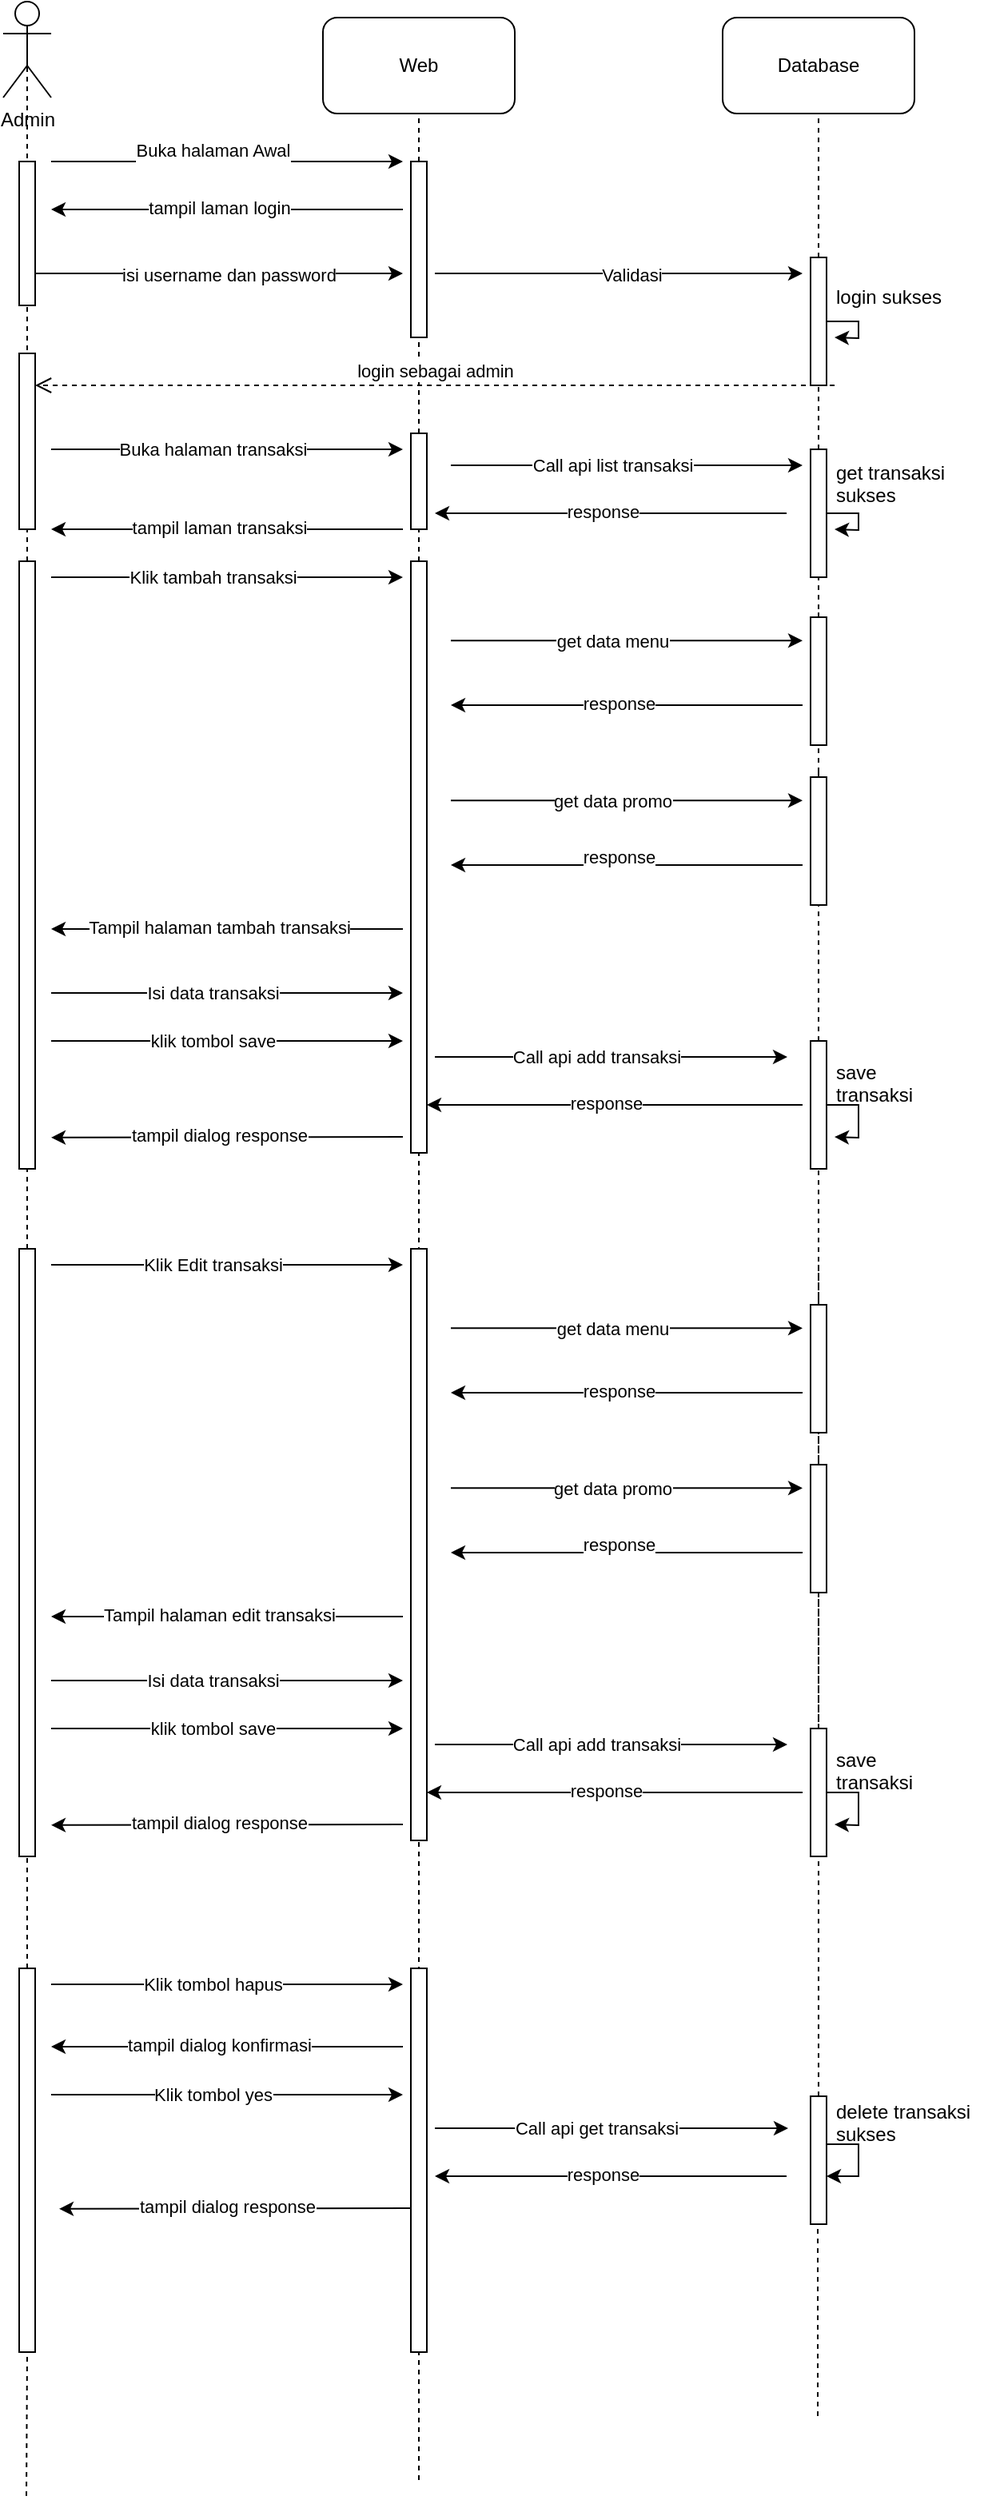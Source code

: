 <mxfile version="24.6.4" type="github">
  <diagram name="Page-1" id="vzhOR2eHgaGLr1CNi9pj">
    <mxGraphModel dx="2074" dy="1134" grid="1" gridSize="10" guides="1" tooltips="1" connect="1" arrows="1" fold="1" page="1" pageScale="1" pageWidth="850" pageHeight="1100" math="0" shadow="0">
      <root>
        <mxCell id="0" />
        <mxCell id="1" parent="0" />
        <mxCell id="qMm-3vZ8i6C3AjNv5jlR-77" value="&lt;div&gt;Admin&lt;/div&gt;&lt;div&gt;&lt;br&gt;&lt;/div&gt;" style="shape=umlActor;verticalLabelPosition=bottom;verticalAlign=top;html=1;outlineConnect=0;" parent="1" vertex="1">
          <mxGeometry x="70" width="30" height="60" as="geometry" />
        </mxCell>
        <mxCell id="qMm-3vZ8i6C3AjNv5jlR-78" value="" style="endArrow=none;dashed=1;html=1;rounded=0;entryX=0.5;entryY=0.5;entryDx=0;entryDy=0;entryPerimeter=0;" parent="1" source="qMm-3vZ8i6C3AjNv5jlR-120" target="qMm-3vZ8i6C3AjNv5jlR-77" edge="1">
          <mxGeometry width="50" height="50" relative="1" as="geometry">
            <mxPoint x="85" y="580" as="sourcePoint" />
            <mxPoint x="320" y="80" as="targetPoint" />
          </mxGeometry>
        </mxCell>
        <mxCell id="qMm-3vZ8i6C3AjNv5jlR-79" value="" style="rounded=0;whiteSpace=wrap;html=1;" parent="1" vertex="1">
          <mxGeometry x="80" y="100" width="10" height="90" as="geometry" />
        </mxCell>
        <mxCell id="qMm-3vZ8i6C3AjNv5jlR-80" value="" style="endArrow=classic;html=1;rounded=0;" parent="1" edge="1">
          <mxGeometry width="50" height="50" relative="1" as="geometry">
            <mxPoint x="100" y="100" as="sourcePoint" />
            <mxPoint x="320" y="100" as="targetPoint" />
          </mxGeometry>
        </mxCell>
        <mxCell id="qMm-3vZ8i6C3AjNv5jlR-81" value="&lt;div&gt;Buka halaman Awal&lt;/div&gt;&lt;div&gt;&lt;br&gt;&lt;/div&gt;" style="edgeLabel;html=1;align=center;verticalAlign=middle;resizable=0;points=[];" parent="qMm-3vZ8i6C3AjNv5jlR-80" connectable="0" vertex="1">
          <mxGeometry x="-0.305" relative="1" as="geometry">
            <mxPoint x="24" as="offset" />
          </mxGeometry>
        </mxCell>
        <mxCell id="qMm-3vZ8i6C3AjNv5jlR-82" value="Web" style="rounded=1;whiteSpace=wrap;html=1;" parent="1" vertex="1">
          <mxGeometry x="270" y="10" width="120" height="60" as="geometry" />
        </mxCell>
        <mxCell id="qMm-3vZ8i6C3AjNv5jlR-83" value="" style="endArrow=none;dashed=1;html=1;rounded=0;entryX=0.5;entryY=1;entryDx=0;entryDy=0;" parent="1" source="qMm-3vZ8i6C3AjNv5jlR-85" target="qMm-3vZ8i6C3AjNv5jlR-82" edge="1">
          <mxGeometry width="50" height="50" relative="1" as="geometry">
            <mxPoint x="330" y="330" as="sourcePoint" />
            <mxPoint x="340" y="90" as="targetPoint" />
          </mxGeometry>
        </mxCell>
        <mxCell id="qMm-3vZ8i6C3AjNv5jlR-84" value="" style="endArrow=none;dashed=1;html=1;rounded=0;entryX=0.5;entryY=1;entryDx=0;entryDy=0;" parent="1" source="qMm-3vZ8i6C3AjNv5jlR-100" target="qMm-3vZ8i6C3AjNv5jlR-85" edge="1">
          <mxGeometry width="50" height="50" relative="1" as="geometry">
            <mxPoint x="330" y="440" as="sourcePoint" />
            <mxPoint x="330" y="70" as="targetPoint" />
          </mxGeometry>
        </mxCell>
        <mxCell id="qMm-3vZ8i6C3AjNv5jlR-85" value="" style="rounded=0;whiteSpace=wrap;html=1;" parent="1" vertex="1">
          <mxGeometry x="325" y="100" width="10" height="110" as="geometry" />
        </mxCell>
        <mxCell id="qMm-3vZ8i6C3AjNv5jlR-86" value="Database" style="rounded=1;whiteSpace=wrap;html=1;" parent="1" vertex="1">
          <mxGeometry x="520" y="10" width="120" height="60" as="geometry" />
        </mxCell>
        <mxCell id="qMm-3vZ8i6C3AjNv5jlR-87" value="" style="endArrow=none;dashed=1;html=1;rounded=0;entryX=0.5;entryY=1;entryDx=0;entryDy=0;" parent="1" source="qMm-3vZ8i6C3AjNv5jlR-89" target="qMm-3vZ8i6C3AjNv5jlR-86" edge="1">
          <mxGeometry width="50" height="50" relative="1" as="geometry">
            <mxPoint x="580" y="390" as="sourcePoint" />
            <mxPoint x="440" y="160" as="targetPoint" />
          </mxGeometry>
        </mxCell>
        <mxCell id="qMm-3vZ8i6C3AjNv5jlR-88" style="edgeStyle=orthogonalEdgeStyle;rounded=0;orthogonalLoop=1;jettySize=auto;html=1;" parent="1" source="qMm-3vZ8i6C3AjNv5jlR-89" edge="1">
          <mxGeometry relative="1" as="geometry">
            <mxPoint x="590" y="210" as="targetPoint" />
          </mxGeometry>
        </mxCell>
        <mxCell id="qMm-3vZ8i6C3AjNv5jlR-89" value="" style="rounded=0;whiteSpace=wrap;html=1;" parent="1" vertex="1">
          <mxGeometry x="575" y="160" width="10" height="80" as="geometry" />
        </mxCell>
        <mxCell id="qMm-3vZ8i6C3AjNv5jlR-90" value="" style="endArrow=classic;html=1;rounded=0;" parent="1" edge="1">
          <mxGeometry width="50" height="50" relative="1" as="geometry">
            <mxPoint x="90" y="170" as="sourcePoint" />
            <mxPoint x="320" y="170" as="targetPoint" />
          </mxGeometry>
        </mxCell>
        <mxCell id="qMm-3vZ8i6C3AjNv5jlR-91" value="isi username dan password" style="edgeLabel;html=1;align=center;verticalAlign=middle;resizable=0;points=[];" parent="qMm-3vZ8i6C3AjNv5jlR-90" connectable="0" vertex="1">
          <mxGeometry x="0.049" y="-1" relative="1" as="geometry">
            <mxPoint as="offset" />
          </mxGeometry>
        </mxCell>
        <mxCell id="qMm-3vZ8i6C3AjNv5jlR-92" value="" style="rounded=0;whiteSpace=wrap;html=1;" parent="1" vertex="1">
          <mxGeometry x="80" y="220" width="10" height="110" as="geometry" />
        </mxCell>
        <mxCell id="qMm-3vZ8i6C3AjNv5jlR-93" value="" style="endArrow=classic;html=1;rounded=0;" parent="1" edge="1">
          <mxGeometry width="50" height="50" relative="1" as="geometry">
            <mxPoint x="320" y="130" as="sourcePoint" />
            <mxPoint x="100" y="130" as="targetPoint" />
          </mxGeometry>
        </mxCell>
        <mxCell id="qMm-3vZ8i6C3AjNv5jlR-94" value="&lt;div&gt;tampil laman login&lt;/div&gt;" style="edgeLabel;html=1;align=center;verticalAlign=middle;resizable=0;points=[];" parent="qMm-3vZ8i6C3AjNv5jlR-93" connectable="0" vertex="1">
          <mxGeometry x="0.049" y="-1" relative="1" as="geometry">
            <mxPoint as="offset" />
          </mxGeometry>
        </mxCell>
        <mxCell id="qMm-3vZ8i6C3AjNv5jlR-95" value="" style="endArrow=classic;html=1;rounded=0;" parent="1" edge="1">
          <mxGeometry width="50" height="50" relative="1" as="geometry">
            <mxPoint x="340" y="170" as="sourcePoint" />
            <mxPoint x="570" y="170" as="targetPoint" />
          </mxGeometry>
        </mxCell>
        <mxCell id="qMm-3vZ8i6C3AjNv5jlR-96" value="&lt;div&gt;Validasi&lt;/div&gt;" style="edgeLabel;html=1;align=center;verticalAlign=middle;resizable=0;points=[];" parent="qMm-3vZ8i6C3AjNv5jlR-95" connectable="0" vertex="1">
          <mxGeometry x="-0.372" y="-1" relative="1" as="geometry">
            <mxPoint x="51" as="offset" />
          </mxGeometry>
        </mxCell>
        <mxCell id="qMm-3vZ8i6C3AjNv5jlR-97" value="" style="endArrow=none;dashed=1;html=1;rounded=0;entryX=0.5;entryY=1;entryDx=0;entryDy=0;" parent="1" source="qMm-3vZ8i6C3AjNv5jlR-129" target="qMm-3vZ8i6C3AjNv5jlR-89" edge="1">
          <mxGeometry width="50" height="50" relative="1" as="geometry">
            <mxPoint x="580" y="580" as="sourcePoint" />
            <mxPoint x="320" y="190" as="targetPoint" />
          </mxGeometry>
        </mxCell>
        <mxCell id="qMm-3vZ8i6C3AjNv5jlR-98" value="login sukses" style="text;strokeColor=none;fillColor=none;align=left;verticalAlign=middle;spacingLeft=4;spacingRight=4;overflow=hidden;points=[[0,0.5],[1,0.5]];portConstraint=eastwest;rotatable=0;whiteSpace=wrap;html=1;" parent="1" vertex="1">
          <mxGeometry x="585" y="170" width="80" height="30" as="geometry" />
        </mxCell>
        <mxCell id="qMm-3vZ8i6C3AjNv5jlR-99" value="" style="endArrow=none;dashed=1;html=1;rounded=0;entryX=0.5;entryY=1;entryDx=0;entryDy=0;" parent="1" source="qMm-3vZ8i6C3AjNv5jlR-109" target="qMm-3vZ8i6C3AjNv5jlR-100" edge="1">
          <mxGeometry width="50" height="50" relative="1" as="geometry">
            <mxPoint x="330" y="440" as="sourcePoint" />
            <mxPoint x="330" y="180" as="targetPoint" />
          </mxGeometry>
        </mxCell>
        <mxCell id="qMm-3vZ8i6C3AjNv5jlR-100" value="" style="rounded=0;whiteSpace=wrap;html=1;" parent="1" vertex="1">
          <mxGeometry x="325" y="270" width="10" height="60" as="geometry" />
        </mxCell>
        <mxCell id="qMm-3vZ8i6C3AjNv5jlR-101" value="&lt;div&gt;login sebagai admin&lt;/div&gt;" style="html=1;verticalAlign=bottom;endArrow=open;dashed=1;endSize=8;curved=0;rounded=0;entryX=1;entryY=0;entryDx=0;entryDy=0;" parent="1" edge="1">
          <mxGeometry relative="1" as="geometry">
            <mxPoint x="590" y="240" as="sourcePoint" />
            <mxPoint x="90" y="240" as="targetPoint" />
          </mxGeometry>
        </mxCell>
        <mxCell id="qMm-3vZ8i6C3AjNv5jlR-102" value="" style="endArrow=classic;html=1;rounded=0;" parent="1" edge="1">
          <mxGeometry width="50" height="50" relative="1" as="geometry">
            <mxPoint x="100" y="280" as="sourcePoint" />
            <mxPoint x="320" y="280" as="targetPoint" />
          </mxGeometry>
        </mxCell>
        <mxCell id="qMm-3vZ8i6C3AjNv5jlR-103" value="&lt;div&gt;Buka halaman transaksi&lt;br&gt;&lt;/div&gt;" style="edgeLabel;html=1;align=center;verticalAlign=middle;resizable=0;points=[];" parent="qMm-3vZ8i6C3AjNv5jlR-102" connectable="0" vertex="1">
          <mxGeometry x="-0.305" relative="1" as="geometry">
            <mxPoint x="24" as="offset" />
          </mxGeometry>
        </mxCell>
        <mxCell id="qMm-3vZ8i6C3AjNv5jlR-104" value="" style="endArrow=classic;html=1;rounded=0;" parent="1" edge="1">
          <mxGeometry width="50" height="50" relative="1" as="geometry">
            <mxPoint x="320" y="330" as="sourcePoint" />
            <mxPoint x="100" y="330" as="targetPoint" />
          </mxGeometry>
        </mxCell>
        <mxCell id="qMm-3vZ8i6C3AjNv5jlR-105" value="&lt;div&gt;tampil laman transaksi&lt;/div&gt;" style="edgeLabel;html=1;align=center;verticalAlign=middle;resizable=0;points=[];" parent="qMm-3vZ8i6C3AjNv5jlR-104" connectable="0" vertex="1">
          <mxGeometry x="0.049" y="-1" relative="1" as="geometry">
            <mxPoint as="offset" />
          </mxGeometry>
        </mxCell>
        <mxCell id="qMm-3vZ8i6C3AjNv5jlR-106" value="" style="endArrow=classic;html=1;rounded=0;" parent="1" edge="1">
          <mxGeometry width="50" height="50" relative="1" as="geometry">
            <mxPoint x="100" y="360" as="sourcePoint" />
            <mxPoint x="320" y="360" as="targetPoint" />
          </mxGeometry>
        </mxCell>
        <mxCell id="qMm-3vZ8i6C3AjNv5jlR-107" value="Klik tambah transaksi" style="edgeLabel;html=1;align=center;verticalAlign=middle;resizable=0;points=[];" parent="qMm-3vZ8i6C3AjNv5jlR-106" connectable="0" vertex="1">
          <mxGeometry x="-0.305" relative="1" as="geometry">
            <mxPoint x="24" as="offset" />
          </mxGeometry>
        </mxCell>
        <mxCell id="qMm-3vZ8i6C3AjNv5jlR-108" value="" style="endArrow=none;dashed=1;html=1;rounded=0;entryX=0.5;entryY=1;entryDx=0;entryDy=0;" parent="1" edge="1">
          <mxGeometry width="50" height="50" relative="1" as="geometry">
            <mxPoint x="330" y="1550" as="sourcePoint" />
            <mxPoint x="330" y="710" as="targetPoint" />
          </mxGeometry>
        </mxCell>
        <mxCell id="qMm-3vZ8i6C3AjNv5jlR-109" value="" style="rounded=0;whiteSpace=wrap;html=1;" parent="1" vertex="1">
          <mxGeometry x="325" y="350" width="10" height="370" as="geometry" />
        </mxCell>
        <mxCell id="qMm-3vZ8i6C3AjNv5jlR-110" value="" style="endArrow=classic;html=1;rounded=0;" parent="1" edge="1">
          <mxGeometry width="50" height="50" relative="1" as="geometry">
            <mxPoint x="320" y="580" as="sourcePoint" />
            <mxPoint x="100" y="580" as="targetPoint" />
          </mxGeometry>
        </mxCell>
        <mxCell id="qMm-3vZ8i6C3AjNv5jlR-111" value="Tampil halaman tambah transaksi" style="edgeLabel;html=1;align=center;verticalAlign=middle;resizable=0;points=[];" parent="qMm-3vZ8i6C3AjNv5jlR-110" connectable="0" vertex="1">
          <mxGeometry x="0.049" y="-1" relative="1" as="geometry">
            <mxPoint as="offset" />
          </mxGeometry>
        </mxCell>
        <mxCell id="qMm-3vZ8i6C3AjNv5jlR-112" value="" style="endArrow=classic;html=1;rounded=0;" parent="1" edge="1">
          <mxGeometry width="50" height="50" relative="1" as="geometry">
            <mxPoint x="100" y="620" as="sourcePoint" />
            <mxPoint x="320" y="620" as="targetPoint" />
          </mxGeometry>
        </mxCell>
        <mxCell id="qMm-3vZ8i6C3AjNv5jlR-113" value="&lt;div&gt;Isi data transaksi&lt;/div&gt;" style="edgeLabel;html=1;align=center;verticalAlign=middle;resizable=0;points=[];" parent="qMm-3vZ8i6C3AjNv5jlR-112" connectable="0" vertex="1">
          <mxGeometry x="-0.305" relative="1" as="geometry">
            <mxPoint x="24" as="offset" />
          </mxGeometry>
        </mxCell>
        <mxCell id="qMm-3vZ8i6C3AjNv5jlR-114" value="" style="endArrow=classic;html=1;rounded=0;" parent="1" edge="1">
          <mxGeometry width="50" height="50" relative="1" as="geometry">
            <mxPoint x="100" y="650" as="sourcePoint" />
            <mxPoint x="320" y="650" as="targetPoint" />
          </mxGeometry>
        </mxCell>
        <mxCell id="qMm-3vZ8i6C3AjNv5jlR-115" value="&lt;div&gt;klik tombol save&lt;/div&gt;" style="edgeLabel;html=1;align=center;verticalAlign=middle;resizable=0;points=[];" parent="qMm-3vZ8i6C3AjNv5jlR-114" connectable="0" vertex="1">
          <mxGeometry x="-0.305" relative="1" as="geometry">
            <mxPoint x="24" as="offset" />
          </mxGeometry>
        </mxCell>
        <mxCell id="qMm-3vZ8i6C3AjNv5jlR-116" value="" style="endArrow=none;dashed=1;html=1;rounded=0;entryX=0.5;entryY=1;entryDx=0;entryDy=0;" parent="1" source="qMm-3vZ8i6C3AjNv5jlR-147" target="qMm-3vZ8i6C3AjNv5jlR-118" edge="1">
          <mxGeometry width="50" height="50" relative="1" as="geometry">
            <mxPoint x="580" y="970" as="sourcePoint" />
            <mxPoint x="580" y="420" as="targetPoint" />
          </mxGeometry>
        </mxCell>
        <mxCell id="qMm-3vZ8i6C3AjNv5jlR-117" style="edgeStyle=orthogonalEdgeStyle;rounded=0;orthogonalLoop=1;jettySize=auto;html=1;" parent="1" source="qMm-3vZ8i6C3AjNv5jlR-118" edge="1">
          <mxGeometry relative="1" as="geometry">
            <mxPoint x="590" y="710" as="targetPoint" />
          </mxGeometry>
        </mxCell>
        <mxCell id="qMm-3vZ8i6C3AjNv5jlR-118" value="" style="rounded=0;whiteSpace=wrap;html=1;" parent="1" vertex="1">
          <mxGeometry x="575" y="650" width="10" height="80" as="geometry" />
        </mxCell>
        <mxCell id="qMm-3vZ8i6C3AjNv5jlR-119" value="" style="endArrow=none;dashed=1;html=1;rounded=0;entryX=0.5;entryY=0.5;entryDx=0;entryDy=0;entryPerimeter=0;" parent="1" source="qMm-3vZ8i6C3AjNv5jlR-133" edge="1">
          <mxGeometry width="50" height="50" relative="1" as="geometry">
            <mxPoint x="85" y="920" as="sourcePoint" />
            <mxPoint x="85" y="600" as="targetPoint" />
          </mxGeometry>
        </mxCell>
        <mxCell id="qMm-3vZ8i6C3AjNv5jlR-120" value="" style="rounded=0;whiteSpace=wrap;html=1;" parent="1" vertex="1">
          <mxGeometry x="80" y="350" width="10" height="380" as="geometry" />
        </mxCell>
        <mxCell id="qMm-3vZ8i6C3AjNv5jlR-121" value="" style="endArrow=classic;html=1;rounded=0;entryX=-0.45;entryY=0.125;entryDx=0;entryDy=0;entryPerimeter=0;" parent="1" edge="1">
          <mxGeometry width="50" height="50" relative="1" as="geometry">
            <mxPoint x="340" y="660" as="sourcePoint" />
            <mxPoint x="560.5" y="660" as="targetPoint" />
          </mxGeometry>
        </mxCell>
        <mxCell id="qMm-3vZ8i6C3AjNv5jlR-122" value="&lt;div&gt;Call api add transaksi&lt;/div&gt;" style="edgeLabel;html=1;align=center;verticalAlign=middle;resizable=0;points=[];" parent="qMm-3vZ8i6C3AjNv5jlR-121" connectable="0" vertex="1">
          <mxGeometry x="-0.305" relative="1" as="geometry">
            <mxPoint x="24" as="offset" />
          </mxGeometry>
        </mxCell>
        <mxCell id="qMm-3vZ8i6C3AjNv5jlR-123" value="" style="endArrow=classic;html=1;rounded=0;exitX=0;exitY=0.5;exitDx=0;exitDy=0;" parent="1" edge="1">
          <mxGeometry width="50" height="50" relative="1" as="geometry">
            <mxPoint x="570" y="690" as="sourcePoint" />
            <mxPoint x="335" y="690" as="targetPoint" />
          </mxGeometry>
        </mxCell>
        <mxCell id="qMm-3vZ8i6C3AjNv5jlR-124" value="response" style="edgeLabel;html=1;align=center;verticalAlign=middle;resizable=0;points=[];" parent="qMm-3vZ8i6C3AjNv5jlR-123" connectable="0" vertex="1">
          <mxGeometry x="0.049" y="-1" relative="1" as="geometry">
            <mxPoint as="offset" />
          </mxGeometry>
        </mxCell>
        <mxCell id="qMm-3vZ8i6C3AjNv5jlR-125" value="" style="endArrow=classic;html=1;rounded=0;" parent="1" edge="1">
          <mxGeometry width="50" height="50" relative="1" as="geometry">
            <mxPoint x="320" y="710" as="sourcePoint" />
            <mxPoint x="100" y="710.42" as="targetPoint" />
          </mxGeometry>
        </mxCell>
        <mxCell id="qMm-3vZ8i6C3AjNv5jlR-126" value="tampil dialog response" style="edgeLabel;html=1;align=center;verticalAlign=middle;resizable=0;points=[];" parent="qMm-3vZ8i6C3AjNv5jlR-125" connectable="0" vertex="1">
          <mxGeometry x="0.049" y="-1" relative="1" as="geometry">
            <mxPoint as="offset" />
          </mxGeometry>
        </mxCell>
        <mxCell id="qMm-3vZ8i6C3AjNv5jlR-127" value="" style="endArrow=none;dashed=1;html=1;rounded=0;entryX=0.5;entryY=1;entryDx=0;entryDy=0;" parent="1" source="qMm-3vZ8i6C3AjNv5jlR-167" edge="1">
          <mxGeometry width="50" height="50" relative="1" as="geometry">
            <mxPoint x="580" y="480" as="sourcePoint" />
            <mxPoint x="580" y="380" as="targetPoint" />
          </mxGeometry>
        </mxCell>
        <mxCell id="qMm-3vZ8i6C3AjNv5jlR-128" style="edgeStyle=orthogonalEdgeStyle;rounded=0;orthogonalLoop=1;jettySize=auto;html=1;" parent="1" source="qMm-3vZ8i6C3AjNv5jlR-129" edge="1">
          <mxGeometry relative="1" as="geometry">
            <mxPoint x="590" y="330" as="targetPoint" />
          </mxGeometry>
        </mxCell>
        <mxCell id="qMm-3vZ8i6C3AjNv5jlR-129" value="" style="rounded=0;whiteSpace=wrap;html=1;" parent="1" vertex="1">
          <mxGeometry x="575" y="280" width="10" height="80" as="geometry" />
        </mxCell>
        <mxCell id="qMm-3vZ8i6C3AjNv5jlR-130" value="" style="endArrow=classic;html=1;rounded=0;" parent="1" edge="1">
          <mxGeometry width="50" height="50" relative="1" as="geometry">
            <mxPoint x="350" y="290" as="sourcePoint" />
            <mxPoint x="570" y="290" as="targetPoint" />
          </mxGeometry>
        </mxCell>
        <mxCell id="qMm-3vZ8i6C3AjNv5jlR-131" value="Call api list transaksi" style="edgeLabel;html=1;align=center;verticalAlign=middle;resizable=0;points=[];" parent="qMm-3vZ8i6C3AjNv5jlR-130" connectable="0" vertex="1">
          <mxGeometry x="-0.305" relative="1" as="geometry">
            <mxPoint x="24" as="offset" />
          </mxGeometry>
        </mxCell>
        <mxCell id="qMm-3vZ8i6C3AjNv5jlR-133" value="" style="rounded=0;whiteSpace=wrap;html=1;" parent="1" vertex="1">
          <mxGeometry x="80" y="1230" width="10" height="240" as="geometry" />
        </mxCell>
        <mxCell id="qMm-3vZ8i6C3AjNv5jlR-135" value="" style="rounded=0;whiteSpace=wrap;html=1;" parent="1" vertex="1">
          <mxGeometry x="325" y="1230" width="10" height="240" as="geometry" />
        </mxCell>
        <mxCell id="qMm-3vZ8i6C3AjNv5jlR-136" value="" style="endArrow=classic;html=1;rounded=0;" parent="1" edge="1">
          <mxGeometry width="50" height="50" relative="1" as="geometry">
            <mxPoint x="100" y="1240" as="sourcePoint" />
            <mxPoint x="320" y="1240" as="targetPoint" />
          </mxGeometry>
        </mxCell>
        <mxCell id="qMm-3vZ8i6C3AjNv5jlR-137" value="&lt;div&gt;Klik tombol hapus&lt;br&gt;&lt;/div&gt;" style="edgeLabel;html=1;align=center;verticalAlign=middle;resizable=0;points=[];" parent="qMm-3vZ8i6C3AjNv5jlR-136" connectable="0" vertex="1">
          <mxGeometry x="-0.305" relative="1" as="geometry">
            <mxPoint x="24" as="offset" />
          </mxGeometry>
        </mxCell>
        <mxCell id="qMm-3vZ8i6C3AjNv5jlR-138" value="" style="endArrow=classic;html=1;rounded=0;" parent="1" edge="1">
          <mxGeometry width="50" height="50" relative="1" as="geometry">
            <mxPoint x="560" y="320" as="sourcePoint" />
            <mxPoint x="340" y="320" as="targetPoint" />
          </mxGeometry>
        </mxCell>
        <mxCell id="qMm-3vZ8i6C3AjNv5jlR-139" value="response" style="edgeLabel;html=1;align=center;verticalAlign=middle;resizable=0;points=[];" parent="qMm-3vZ8i6C3AjNv5jlR-138" connectable="0" vertex="1">
          <mxGeometry x="0.049" y="-1" relative="1" as="geometry">
            <mxPoint as="offset" />
          </mxGeometry>
        </mxCell>
        <mxCell id="qMm-3vZ8i6C3AjNv5jlR-142" value="" style="endArrow=classic;html=1;rounded=0;entryX=-0.45;entryY=0.125;entryDx=0;entryDy=0;entryPerimeter=0;" parent="1" edge="1">
          <mxGeometry width="50" height="50" relative="1" as="geometry">
            <mxPoint x="340" y="1330" as="sourcePoint" />
            <mxPoint x="561" y="1330" as="targetPoint" />
          </mxGeometry>
        </mxCell>
        <mxCell id="qMm-3vZ8i6C3AjNv5jlR-143" value="Call api get transaksi" style="edgeLabel;html=1;align=center;verticalAlign=middle;resizable=0;points=[];" parent="qMm-3vZ8i6C3AjNv5jlR-142" connectable="0" vertex="1">
          <mxGeometry x="-0.305" relative="1" as="geometry">
            <mxPoint x="24" as="offset" />
          </mxGeometry>
        </mxCell>
        <mxCell id="qMm-3vZ8i6C3AjNv5jlR-144" value="" style="endArrow=classic;html=1;rounded=0;" parent="1" edge="1">
          <mxGeometry width="50" height="50" relative="1" as="geometry">
            <mxPoint x="560" y="1360" as="sourcePoint" />
            <mxPoint x="340" y="1360" as="targetPoint" />
          </mxGeometry>
        </mxCell>
        <mxCell id="qMm-3vZ8i6C3AjNv5jlR-145" value="response" style="edgeLabel;html=1;align=center;verticalAlign=middle;resizable=0;points=[];" parent="qMm-3vZ8i6C3AjNv5jlR-144" connectable="0" vertex="1">
          <mxGeometry x="0.049" y="-1" relative="1" as="geometry">
            <mxPoint as="offset" />
          </mxGeometry>
        </mxCell>
        <mxCell id="qMm-3vZ8i6C3AjNv5jlR-147" value="" style="rounded=0;whiteSpace=wrap;html=1;" parent="1" vertex="1">
          <mxGeometry x="575" y="1310" width="10" height="80" as="geometry" />
        </mxCell>
        <mxCell id="qMm-3vZ8i6C3AjNv5jlR-161" value="get transaksi sukses" style="text;strokeColor=none;fillColor=none;align=left;verticalAlign=middle;spacingLeft=4;spacingRight=4;overflow=hidden;points=[[0,0.5],[1,0.5]];portConstraint=eastwest;rotatable=0;whiteSpace=wrap;html=1;" parent="1" vertex="1">
          <mxGeometry x="585" y="285" width="80" height="30" as="geometry" />
        </mxCell>
        <mxCell id="qMm-3vZ8i6C3AjNv5jlR-162" value="save transaksi sukses" style="text;strokeColor=none;fillColor=none;align=left;verticalAlign=middle;spacingLeft=4;spacingRight=4;overflow=hidden;points=[[0,0.5],[1,0.5]];portConstraint=eastwest;rotatable=0;whiteSpace=wrap;html=1;" parent="1" vertex="1">
          <mxGeometry x="585" y="660" width="80" height="30" as="geometry" />
        </mxCell>
        <mxCell id="qMm-3vZ8i6C3AjNv5jlR-163" style="edgeStyle=orthogonalEdgeStyle;rounded=0;orthogonalLoop=1;jettySize=auto;html=1;" parent="1" source="qMm-3vZ8i6C3AjNv5jlR-147" target="qMm-3vZ8i6C3AjNv5jlR-147" edge="1">
          <mxGeometry relative="1" as="geometry" />
        </mxCell>
        <mxCell id="qMm-3vZ8i6C3AjNv5jlR-164" value="delete transaksi sukses" style="text;strokeColor=none;fillColor=none;align=left;verticalAlign=middle;spacingLeft=4;spacingRight=4;overflow=hidden;points=[[0,0.5],[1,0.5]];portConstraint=eastwest;rotatable=0;whiteSpace=wrap;html=1;" parent="1" vertex="1">
          <mxGeometry x="585" y="1310" width="105" height="30" as="geometry" />
        </mxCell>
        <mxCell id="qMm-3vZ8i6C3AjNv5jlR-168" value="" style="endArrow=classic;html=1;rounded=0;" parent="1" edge="1">
          <mxGeometry width="50" height="50" relative="1" as="geometry">
            <mxPoint x="350" y="399.66" as="sourcePoint" />
            <mxPoint x="570" y="399.66" as="targetPoint" />
          </mxGeometry>
        </mxCell>
        <mxCell id="qMm-3vZ8i6C3AjNv5jlR-169" value="get data menu" style="edgeLabel;html=1;align=center;verticalAlign=middle;resizable=0;points=[];" parent="qMm-3vZ8i6C3AjNv5jlR-168" connectable="0" vertex="1">
          <mxGeometry x="-0.305" relative="1" as="geometry">
            <mxPoint x="24" as="offset" />
          </mxGeometry>
        </mxCell>
        <mxCell id="qMm-3vZ8i6C3AjNv5jlR-172" value="" style="endArrow=classic;html=1;rounded=0;" parent="1" edge="1">
          <mxGeometry width="50" height="50" relative="1" as="geometry">
            <mxPoint x="570" y="440" as="sourcePoint" />
            <mxPoint x="350" y="440" as="targetPoint" />
          </mxGeometry>
        </mxCell>
        <mxCell id="qMm-3vZ8i6C3AjNv5jlR-173" value="response" style="edgeLabel;html=1;align=center;verticalAlign=middle;resizable=0;points=[];" parent="qMm-3vZ8i6C3AjNv5jlR-172" connectable="0" vertex="1">
          <mxGeometry x="0.049" y="-1" relative="1" as="geometry">
            <mxPoint as="offset" />
          </mxGeometry>
        </mxCell>
        <mxCell id="qMm-3vZ8i6C3AjNv5jlR-174" value="" style="endArrow=none;dashed=1;html=1;rounded=0;" parent="1" source="qMm-3vZ8i6C3AjNv5jlR-118" target="qMm-3vZ8i6C3AjNv5jlR-129" edge="1">
          <mxGeometry width="50" height="50" relative="1" as="geometry">
            <mxPoint x="580" y="470" as="sourcePoint" />
            <mxPoint x="580" y="360" as="targetPoint" />
          </mxGeometry>
        </mxCell>
        <mxCell id="qMm-3vZ8i6C3AjNv5jlR-167" value="" style="rounded=0;whiteSpace=wrap;html=1;" parent="1" vertex="1">
          <mxGeometry x="575" y="385" width="10" height="80" as="geometry" />
        </mxCell>
        <mxCell id="TjJ2dn2nVObw7vd3ok5U-1" value="" style="endArrow=classic;html=1;rounded=0;" parent="1" edge="1">
          <mxGeometry width="50" height="50" relative="1" as="geometry">
            <mxPoint x="320" y="1279" as="sourcePoint" />
            <mxPoint x="100" y="1279" as="targetPoint" />
          </mxGeometry>
        </mxCell>
        <mxCell id="TjJ2dn2nVObw7vd3ok5U-2" value="tampil dialog konfirmasi" style="edgeLabel;html=1;align=center;verticalAlign=middle;resizable=0;points=[];" parent="TjJ2dn2nVObw7vd3ok5U-1" connectable="0" vertex="1">
          <mxGeometry x="0.049" y="-1" relative="1" as="geometry">
            <mxPoint as="offset" />
          </mxGeometry>
        </mxCell>
        <mxCell id="TjJ2dn2nVObw7vd3ok5U-5" value="" style="endArrow=classic;html=1;rounded=0;" parent="1" edge="1">
          <mxGeometry width="50" height="50" relative="1" as="geometry">
            <mxPoint x="100" y="1309" as="sourcePoint" />
            <mxPoint x="320" y="1309" as="targetPoint" />
          </mxGeometry>
        </mxCell>
        <mxCell id="TjJ2dn2nVObw7vd3ok5U-6" value="&lt;div&gt;Klik tombol yes&lt;br&gt;&lt;/div&gt;" style="edgeLabel;html=1;align=center;verticalAlign=middle;resizable=0;points=[];" parent="TjJ2dn2nVObw7vd3ok5U-5" connectable="0" vertex="1">
          <mxGeometry x="-0.305" relative="1" as="geometry">
            <mxPoint x="24" as="offset" />
          </mxGeometry>
        </mxCell>
        <mxCell id="TjJ2dn2nVObw7vd3ok5U-7" value="" style="endArrow=none;dashed=1;html=1;rounded=0;entryX=0.5;entryY=1;entryDx=0;entryDy=0;" parent="1" edge="1">
          <mxGeometry width="50" height="50" relative="1" as="geometry">
            <mxPoint x="579.5" y="1510" as="sourcePoint" />
            <mxPoint x="579.5" y="1390" as="targetPoint" />
          </mxGeometry>
        </mxCell>
        <mxCell id="TjJ2dn2nVObw7vd3ok5U-8" value="" style="endArrow=classic;html=1;rounded=0;" parent="1" edge="1">
          <mxGeometry width="50" height="50" relative="1" as="geometry">
            <mxPoint x="325" y="1380" as="sourcePoint" />
            <mxPoint x="105" y="1380.42" as="targetPoint" />
          </mxGeometry>
        </mxCell>
        <mxCell id="TjJ2dn2nVObw7vd3ok5U-9" value="tampil dialog response" style="edgeLabel;html=1;align=center;verticalAlign=middle;resizable=0;points=[];" parent="TjJ2dn2nVObw7vd3ok5U-8" connectable="0" vertex="1">
          <mxGeometry x="0.049" y="-1" relative="1" as="geometry">
            <mxPoint as="offset" />
          </mxGeometry>
        </mxCell>
        <mxCell id="TjJ2dn2nVObw7vd3ok5U-12" value="" style="endArrow=none;dashed=1;html=1;rounded=0;entryX=0.5;entryY=1;entryDx=0;entryDy=0;" parent="1" target="qMm-3vZ8i6C3AjNv5jlR-133" edge="1">
          <mxGeometry width="50" height="50" relative="1" as="geometry">
            <mxPoint x="84.5" y="1560" as="sourcePoint" />
            <mxPoint x="85" y="1480" as="targetPoint" />
          </mxGeometry>
        </mxCell>
        <mxCell id="TjJ2dn2nVObw7vd3ok5U-31" value="" style="endArrow=none;dashed=1;html=1;rounded=0;entryX=0.5;entryY=1;entryDx=0;entryDy=0;" parent="1" source="TjJ2dn2nVObw7vd3ok5U-36" edge="1">
          <mxGeometry width="50" height="50" relative="1" as="geometry">
            <mxPoint x="580" y="580" as="sourcePoint" />
            <mxPoint x="580" y="480" as="targetPoint" />
          </mxGeometry>
        </mxCell>
        <mxCell id="TjJ2dn2nVObw7vd3ok5U-32" value="" style="endArrow=classic;html=1;rounded=0;" parent="1" edge="1">
          <mxGeometry width="50" height="50" relative="1" as="geometry">
            <mxPoint x="350" y="499.66" as="sourcePoint" />
            <mxPoint x="570" y="499.66" as="targetPoint" />
          </mxGeometry>
        </mxCell>
        <mxCell id="TjJ2dn2nVObw7vd3ok5U-33" value="get data promo" style="edgeLabel;html=1;align=center;verticalAlign=middle;resizable=0;points=[];" parent="TjJ2dn2nVObw7vd3ok5U-32" connectable="0" vertex="1">
          <mxGeometry x="-0.305" relative="1" as="geometry">
            <mxPoint x="24" as="offset" />
          </mxGeometry>
        </mxCell>
        <mxCell id="TjJ2dn2nVObw7vd3ok5U-34" value="" style="endArrow=classic;html=1;rounded=0;" parent="1" edge="1">
          <mxGeometry width="50" height="50" relative="1" as="geometry">
            <mxPoint x="570" y="540" as="sourcePoint" />
            <mxPoint x="350" y="540" as="targetPoint" />
          </mxGeometry>
        </mxCell>
        <mxCell id="TjJ2dn2nVObw7vd3ok5U-35" value="response" style="edgeLabel;html=1;align=center;verticalAlign=middle;resizable=0;points=[];" parent="TjJ2dn2nVObw7vd3ok5U-34" connectable="0" vertex="1">
          <mxGeometry x="0.049" y="-1" relative="1" as="geometry">
            <mxPoint y="-4" as="offset" />
          </mxGeometry>
        </mxCell>
        <mxCell id="TjJ2dn2nVObw7vd3ok5U-36" value="" style="rounded=0;whiteSpace=wrap;html=1;" parent="1" vertex="1">
          <mxGeometry x="575" y="485" width="10" height="80" as="geometry" />
        </mxCell>
        <mxCell id="HuvvEzJ-2l00y0ZSJJY6-33" value="" style="endArrow=classic;html=1;rounded=0;" edge="1" parent="1">
          <mxGeometry width="50" height="50" relative="1" as="geometry">
            <mxPoint x="100" y="790" as="sourcePoint" />
            <mxPoint x="320" y="790" as="targetPoint" />
          </mxGeometry>
        </mxCell>
        <mxCell id="HuvvEzJ-2l00y0ZSJJY6-34" value="Klik Edit transaksi" style="edgeLabel;html=1;align=center;verticalAlign=middle;resizable=0;points=[];" connectable="0" vertex="1" parent="HuvvEzJ-2l00y0ZSJJY6-33">
          <mxGeometry x="-0.305" relative="1" as="geometry">
            <mxPoint x="24" as="offset" />
          </mxGeometry>
        </mxCell>
        <mxCell id="HuvvEzJ-2l00y0ZSJJY6-35" value="" style="rounded=0;whiteSpace=wrap;html=1;" vertex="1" parent="1">
          <mxGeometry x="325" y="780" width="10" height="370" as="geometry" />
        </mxCell>
        <mxCell id="HuvvEzJ-2l00y0ZSJJY6-36" value="" style="endArrow=classic;html=1;rounded=0;" edge="1" parent="1">
          <mxGeometry width="50" height="50" relative="1" as="geometry">
            <mxPoint x="320" y="1010" as="sourcePoint" />
            <mxPoint x="100" y="1010" as="targetPoint" />
          </mxGeometry>
        </mxCell>
        <mxCell id="HuvvEzJ-2l00y0ZSJJY6-37" value="Tampil halaman edit transaksi" style="edgeLabel;html=1;align=center;verticalAlign=middle;resizable=0;points=[];" connectable="0" vertex="1" parent="HuvvEzJ-2l00y0ZSJJY6-36">
          <mxGeometry x="0.049" y="-1" relative="1" as="geometry">
            <mxPoint as="offset" />
          </mxGeometry>
        </mxCell>
        <mxCell id="HuvvEzJ-2l00y0ZSJJY6-38" value="" style="endArrow=classic;html=1;rounded=0;" edge="1" parent="1">
          <mxGeometry width="50" height="50" relative="1" as="geometry">
            <mxPoint x="100" y="1050" as="sourcePoint" />
            <mxPoint x="320" y="1050" as="targetPoint" />
          </mxGeometry>
        </mxCell>
        <mxCell id="HuvvEzJ-2l00y0ZSJJY6-39" value="&lt;div&gt;Isi data transaksi&lt;/div&gt;" style="edgeLabel;html=1;align=center;verticalAlign=middle;resizable=0;points=[];" connectable="0" vertex="1" parent="HuvvEzJ-2l00y0ZSJJY6-38">
          <mxGeometry x="-0.305" relative="1" as="geometry">
            <mxPoint x="24" as="offset" />
          </mxGeometry>
        </mxCell>
        <mxCell id="HuvvEzJ-2l00y0ZSJJY6-40" value="" style="endArrow=classic;html=1;rounded=0;" edge="1" parent="1">
          <mxGeometry width="50" height="50" relative="1" as="geometry">
            <mxPoint x="100" y="1080" as="sourcePoint" />
            <mxPoint x="320" y="1080" as="targetPoint" />
          </mxGeometry>
        </mxCell>
        <mxCell id="HuvvEzJ-2l00y0ZSJJY6-41" value="&lt;div&gt;klik tombol save&lt;/div&gt;" style="edgeLabel;html=1;align=center;verticalAlign=middle;resizable=0;points=[];" connectable="0" vertex="1" parent="HuvvEzJ-2l00y0ZSJJY6-40">
          <mxGeometry x="-0.305" relative="1" as="geometry">
            <mxPoint x="24" as="offset" />
          </mxGeometry>
        </mxCell>
        <mxCell id="HuvvEzJ-2l00y0ZSJJY6-42" style="edgeStyle=orthogonalEdgeStyle;rounded=0;orthogonalLoop=1;jettySize=auto;html=1;" edge="1" parent="1" source="HuvvEzJ-2l00y0ZSJJY6-43">
          <mxGeometry relative="1" as="geometry">
            <mxPoint x="590" y="1140" as="targetPoint" />
          </mxGeometry>
        </mxCell>
        <mxCell id="HuvvEzJ-2l00y0ZSJJY6-43" value="" style="rounded=0;whiteSpace=wrap;html=1;" vertex="1" parent="1">
          <mxGeometry x="575" y="1080" width="10" height="80" as="geometry" />
        </mxCell>
        <mxCell id="HuvvEzJ-2l00y0ZSJJY6-44" value="" style="rounded=0;whiteSpace=wrap;html=1;" vertex="1" parent="1">
          <mxGeometry x="80" y="780" width="10" height="380" as="geometry" />
        </mxCell>
        <mxCell id="HuvvEzJ-2l00y0ZSJJY6-45" value="" style="endArrow=classic;html=1;rounded=0;entryX=-0.45;entryY=0.125;entryDx=0;entryDy=0;entryPerimeter=0;" edge="1" parent="1">
          <mxGeometry width="50" height="50" relative="1" as="geometry">
            <mxPoint x="340" y="1090" as="sourcePoint" />
            <mxPoint x="560.5" y="1090" as="targetPoint" />
          </mxGeometry>
        </mxCell>
        <mxCell id="HuvvEzJ-2l00y0ZSJJY6-46" value="&lt;div&gt;Call api add transaksi&lt;/div&gt;" style="edgeLabel;html=1;align=center;verticalAlign=middle;resizable=0;points=[];" connectable="0" vertex="1" parent="HuvvEzJ-2l00y0ZSJJY6-45">
          <mxGeometry x="-0.305" relative="1" as="geometry">
            <mxPoint x="24" as="offset" />
          </mxGeometry>
        </mxCell>
        <mxCell id="HuvvEzJ-2l00y0ZSJJY6-47" value="" style="endArrow=classic;html=1;rounded=0;exitX=0;exitY=0.5;exitDx=0;exitDy=0;" edge="1" parent="1">
          <mxGeometry width="50" height="50" relative="1" as="geometry">
            <mxPoint x="570" y="1120" as="sourcePoint" />
            <mxPoint x="335" y="1120" as="targetPoint" />
          </mxGeometry>
        </mxCell>
        <mxCell id="HuvvEzJ-2l00y0ZSJJY6-48" value="response" style="edgeLabel;html=1;align=center;verticalAlign=middle;resizable=0;points=[];" connectable="0" vertex="1" parent="HuvvEzJ-2l00y0ZSJJY6-47">
          <mxGeometry x="0.049" y="-1" relative="1" as="geometry">
            <mxPoint as="offset" />
          </mxGeometry>
        </mxCell>
        <mxCell id="HuvvEzJ-2l00y0ZSJJY6-49" value="" style="endArrow=classic;html=1;rounded=0;" edge="1" parent="1">
          <mxGeometry width="50" height="50" relative="1" as="geometry">
            <mxPoint x="320" y="1140" as="sourcePoint" />
            <mxPoint x="100" y="1140.42" as="targetPoint" />
          </mxGeometry>
        </mxCell>
        <mxCell id="HuvvEzJ-2l00y0ZSJJY6-50" value="tampil dialog response" style="edgeLabel;html=1;align=center;verticalAlign=middle;resizable=0;points=[];" connectable="0" vertex="1" parent="HuvvEzJ-2l00y0ZSJJY6-49">
          <mxGeometry x="0.049" y="-1" relative="1" as="geometry">
            <mxPoint as="offset" />
          </mxGeometry>
        </mxCell>
        <mxCell id="HuvvEzJ-2l00y0ZSJJY6-51" value="" style="endArrow=none;dashed=1;html=1;rounded=0;entryX=0.5;entryY=1;entryDx=0;entryDy=0;" edge="1" parent="1" source="HuvvEzJ-2l00y0ZSJJY6-58">
          <mxGeometry width="50" height="50" relative="1" as="geometry">
            <mxPoint x="580" y="910" as="sourcePoint" />
            <mxPoint x="580" y="810" as="targetPoint" />
          </mxGeometry>
        </mxCell>
        <mxCell id="HuvvEzJ-2l00y0ZSJJY6-52" value="save transaksi sukses" style="text;strokeColor=none;fillColor=none;align=left;verticalAlign=middle;spacingLeft=4;spacingRight=4;overflow=hidden;points=[[0,0.5],[1,0.5]];portConstraint=eastwest;rotatable=0;whiteSpace=wrap;html=1;" vertex="1" parent="1">
          <mxGeometry x="585" y="1090" width="80" height="30" as="geometry" />
        </mxCell>
        <mxCell id="HuvvEzJ-2l00y0ZSJJY6-53" value="" style="endArrow=classic;html=1;rounded=0;" edge="1" parent="1">
          <mxGeometry width="50" height="50" relative="1" as="geometry">
            <mxPoint x="350" y="829.66" as="sourcePoint" />
            <mxPoint x="570" y="829.66" as="targetPoint" />
          </mxGeometry>
        </mxCell>
        <mxCell id="HuvvEzJ-2l00y0ZSJJY6-54" value="get data menu" style="edgeLabel;html=1;align=center;verticalAlign=middle;resizable=0;points=[];" connectable="0" vertex="1" parent="HuvvEzJ-2l00y0ZSJJY6-53">
          <mxGeometry x="-0.305" relative="1" as="geometry">
            <mxPoint x="24" as="offset" />
          </mxGeometry>
        </mxCell>
        <mxCell id="HuvvEzJ-2l00y0ZSJJY6-55" value="" style="endArrow=classic;html=1;rounded=0;" edge="1" parent="1">
          <mxGeometry width="50" height="50" relative="1" as="geometry">
            <mxPoint x="570" y="870" as="sourcePoint" />
            <mxPoint x="350" y="870" as="targetPoint" />
          </mxGeometry>
        </mxCell>
        <mxCell id="HuvvEzJ-2l00y0ZSJJY6-56" value="response" style="edgeLabel;html=1;align=center;verticalAlign=middle;resizable=0;points=[];" connectable="0" vertex="1" parent="HuvvEzJ-2l00y0ZSJJY6-55">
          <mxGeometry x="0.049" y="-1" relative="1" as="geometry">
            <mxPoint as="offset" />
          </mxGeometry>
        </mxCell>
        <mxCell id="HuvvEzJ-2l00y0ZSJJY6-57" value="" style="endArrow=none;dashed=1;html=1;rounded=0;" edge="1" parent="1" source="HuvvEzJ-2l00y0ZSJJY6-43">
          <mxGeometry width="50" height="50" relative="1" as="geometry">
            <mxPoint x="580" y="900" as="sourcePoint" />
            <mxPoint x="580" y="790" as="targetPoint" />
          </mxGeometry>
        </mxCell>
        <mxCell id="HuvvEzJ-2l00y0ZSJJY6-58" value="" style="rounded=0;whiteSpace=wrap;html=1;" vertex="1" parent="1">
          <mxGeometry x="575" y="815" width="10" height="80" as="geometry" />
        </mxCell>
        <mxCell id="HuvvEzJ-2l00y0ZSJJY6-59" value="" style="endArrow=none;dashed=1;html=1;rounded=0;entryX=0.5;entryY=1;entryDx=0;entryDy=0;" edge="1" parent="1" source="HuvvEzJ-2l00y0ZSJJY6-64">
          <mxGeometry width="50" height="50" relative="1" as="geometry">
            <mxPoint x="580" y="1010" as="sourcePoint" />
            <mxPoint x="580" y="910" as="targetPoint" />
          </mxGeometry>
        </mxCell>
        <mxCell id="HuvvEzJ-2l00y0ZSJJY6-60" value="" style="endArrow=classic;html=1;rounded=0;" edge="1" parent="1">
          <mxGeometry width="50" height="50" relative="1" as="geometry">
            <mxPoint x="350" y="929.66" as="sourcePoint" />
            <mxPoint x="570" y="929.66" as="targetPoint" />
          </mxGeometry>
        </mxCell>
        <mxCell id="HuvvEzJ-2l00y0ZSJJY6-61" value="get data promo" style="edgeLabel;html=1;align=center;verticalAlign=middle;resizable=0;points=[];" connectable="0" vertex="1" parent="HuvvEzJ-2l00y0ZSJJY6-60">
          <mxGeometry x="-0.305" relative="1" as="geometry">
            <mxPoint x="24" as="offset" />
          </mxGeometry>
        </mxCell>
        <mxCell id="HuvvEzJ-2l00y0ZSJJY6-62" value="" style="endArrow=classic;html=1;rounded=0;" edge="1" parent="1">
          <mxGeometry width="50" height="50" relative="1" as="geometry">
            <mxPoint x="570" y="970" as="sourcePoint" />
            <mxPoint x="350" y="970" as="targetPoint" />
          </mxGeometry>
        </mxCell>
        <mxCell id="HuvvEzJ-2l00y0ZSJJY6-63" value="response" style="edgeLabel;html=1;align=center;verticalAlign=middle;resizable=0;points=[];" connectable="0" vertex="1" parent="HuvvEzJ-2l00y0ZSJJY6-62">
          <mxGeometry x="0.049" y="-1" relative="1" as="geometry">
            <mxPoint y="-4" as="offset" />
          </mxGeometry>
        </mxCell>
        <mxCell id="HuvvEzJ-2l00y0ZSJJY6-64" value="" style="rounded=0;whiteSpace=wrap;html=1;" vertex="1" parent="1">
          <mxGeometry x="575" y="915" width="10" height="80" as="geometry" />
        </mxCell>
      </root>
    </mxGraphModel>
  </diagram>
</mxfile>

